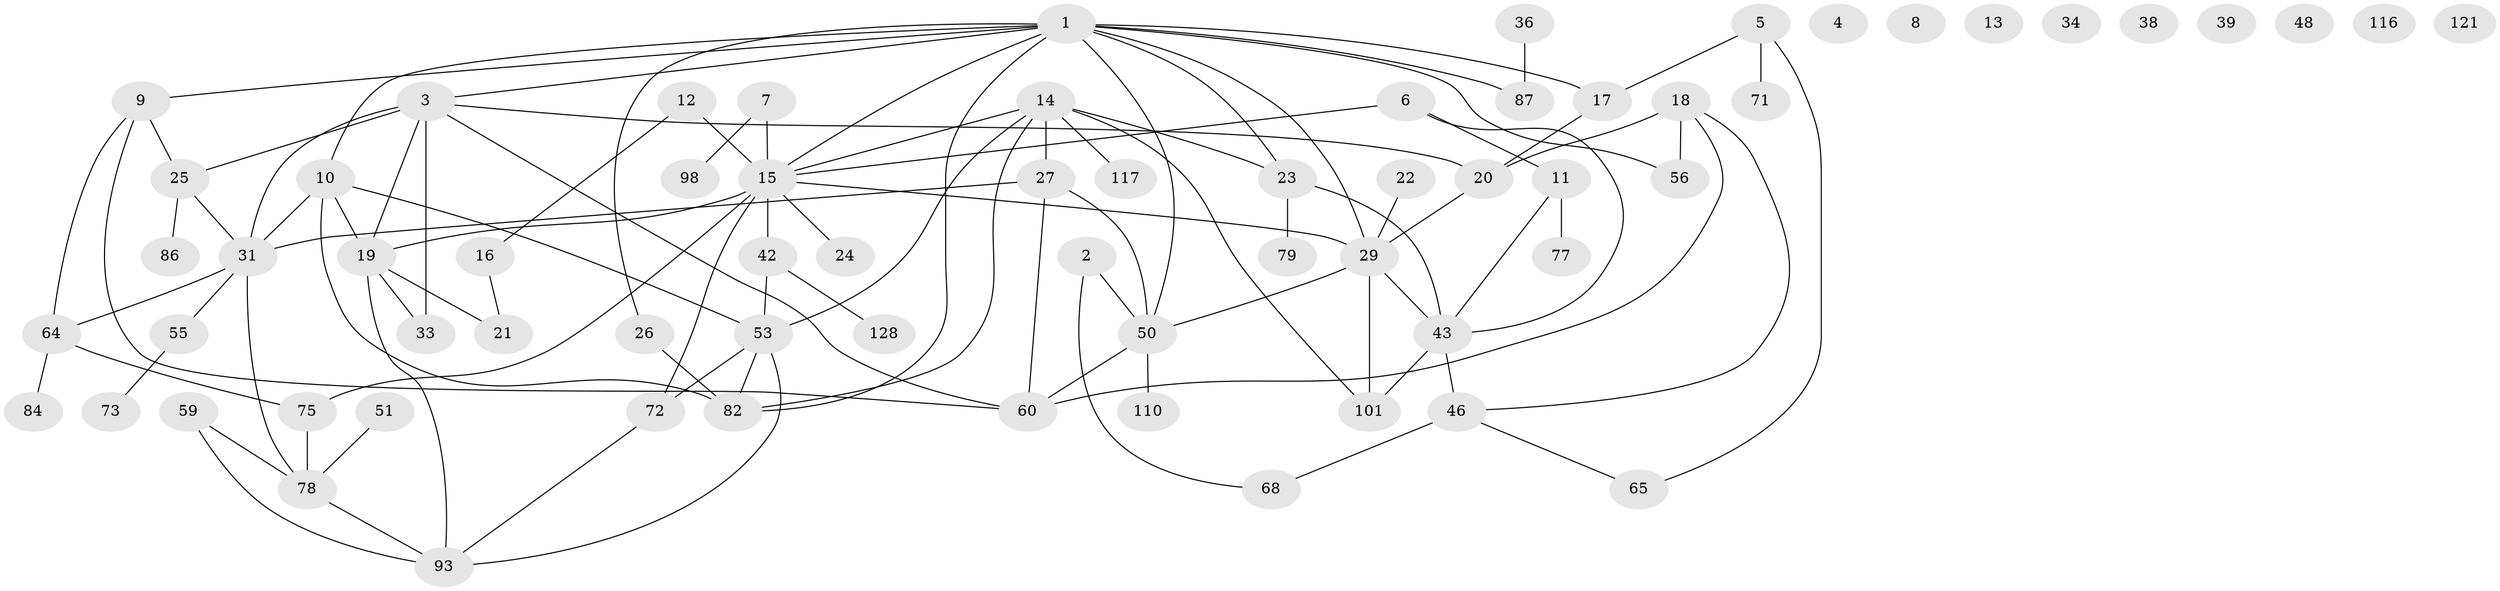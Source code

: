 // original degree distribution, {5: 0.08208955223880597, 2: 0.26119402985074625, 4: 0.13432835820895522, 0: 0.06716417910447761, 3: 0.21641791044776118, 1: 0.208955223880597, 6: 0.029850746268656716}
// Generated by graph-tools (version 1.1) at 2025/13/03/09/25 04:13:06]
// undirected, 67 vertices, 98 edges
graph export_dot {
graph [start="1"]
  node [color=gray90,style=filled];
  1 [super="+81+35"];
  2;
  3 [super="+61+45"];
  4;
  5 [super="+124+40"];
  6 [super="+120+114"];
  7;
  8;
  9 [super="+32+115"];
  10 [super="+95"];
  11 [super="+96"];
  12;
  13;
  14 [super="+66"];
  15 [super="+28+67"];
  16 [super="+134"];
  17;
  18 [super="+44"];
  19 [super="+70"];
  20 [super="+47"];
  21;
  22;
  23 [super="+85"];
  24;
  25 [super="+58"];
  26;
  27 [super="+57"];
  29 [super="+41+54+52+91"];
  31 [super="+107+97"];
  33;
  34;
  36;
  38;
  39;
  42 [super="+104"];
  43 [super="+102+100"];
  46 [super="+63"];
  48;
  50 [super="+69"];
  51;
  53 [super="+109"];
  55 [super="+62"];
  56;
  59 [super="+125"];
  60 [super="+106+99"];
  64 [super="+76"];
  65;
  68;
  71;
  72 [super="+133"];
  73;
  75 [super="+132"];
  77;
  78 [super="+108"];
  79 [super="+92"];
  82 [super="+111"];
  84;
  86 [super="+90"];
  87;
  93 [super="+129"];
  98;
  101 [super="+123"];
  110 [super="+126+119"];
  116;
  117;
  121;
  128;
  1 -- 9;
  1 -- 15;
  1 -- 23;
  1 -- 29;
  1 -- 10;
  1 -- 17;
  1 -- 82;
  1 -- 50;
  1 -- 87;
  1 -- 56;
  1 -- 26;
  1 -- 3;
  2 -- 50;
  2 -- 68;
  3 -- 31;
  3 -- 25;
  3 -- 33;
  3 -- 19;
  3 -- 20;
  3 -- 60;
  5 -- 17;
  5 -- 71;
  5 -- 65;
  6 -- 11;
  6 -- 15;
  6 -- 43;
  7 -- 98;
  7 -- 15;
  9 -- 60;
  9 -- 64;
  9 -- 25;
  10 -- 19;
  10 -- 82;
  10 -- 53;
  10 -- 31;
  11 -- 77;
  11 -- 43;
  12 -- 16;
  12 -- 15;
  14 -- 27;
  14 -- 82;
  14 -- 53;
  14 -- 117;
  14 -- 101;
  14 -- 15;
  14 -- 23;
  15 -- 72;
  15 -- 75;
  15 -- 24;
  15 -- 42 [weight=3];
  15 -- 19;
  15 -- 29;
  16 -- 21;
  17 -- 20;
  18 -- 60;
  18 -- 46;
  18 -- 56;
  18 -- 20;
  19 -- 33;
  19 -- 93;
  19 -- 21;
  20 -- 29;
  22 -- 29;
  23 -- 43;
  23 -- 79;
  25 -- 86;
  25 -- 31;
  26 -- 82;
  27 -- 50;
  27 -- 60;
  27 -- 31;
  29 -- 101;
  29 -- 50;
  29 -- 43;
  31 -- 55;
  31 -- 64;
  31 -- 78;
  36 -- 87;
  42 -- 128;
  42 -- 53;
  43 -- 46;
  43 -- 101;
  46 -- 65;
  46 -- 68;
  50 -- 110;
  50 -- 60;
  51 -- 78;
  53 -- 72;
  53 -- 82;
  53 -- 93;
  55 -- 73;
  59 -- 93;
  59 -- 78;
  64 -- 84;
  64 -- 75;
  72 -- 93;
  75 -- 78;
  78 -- 93;
}
